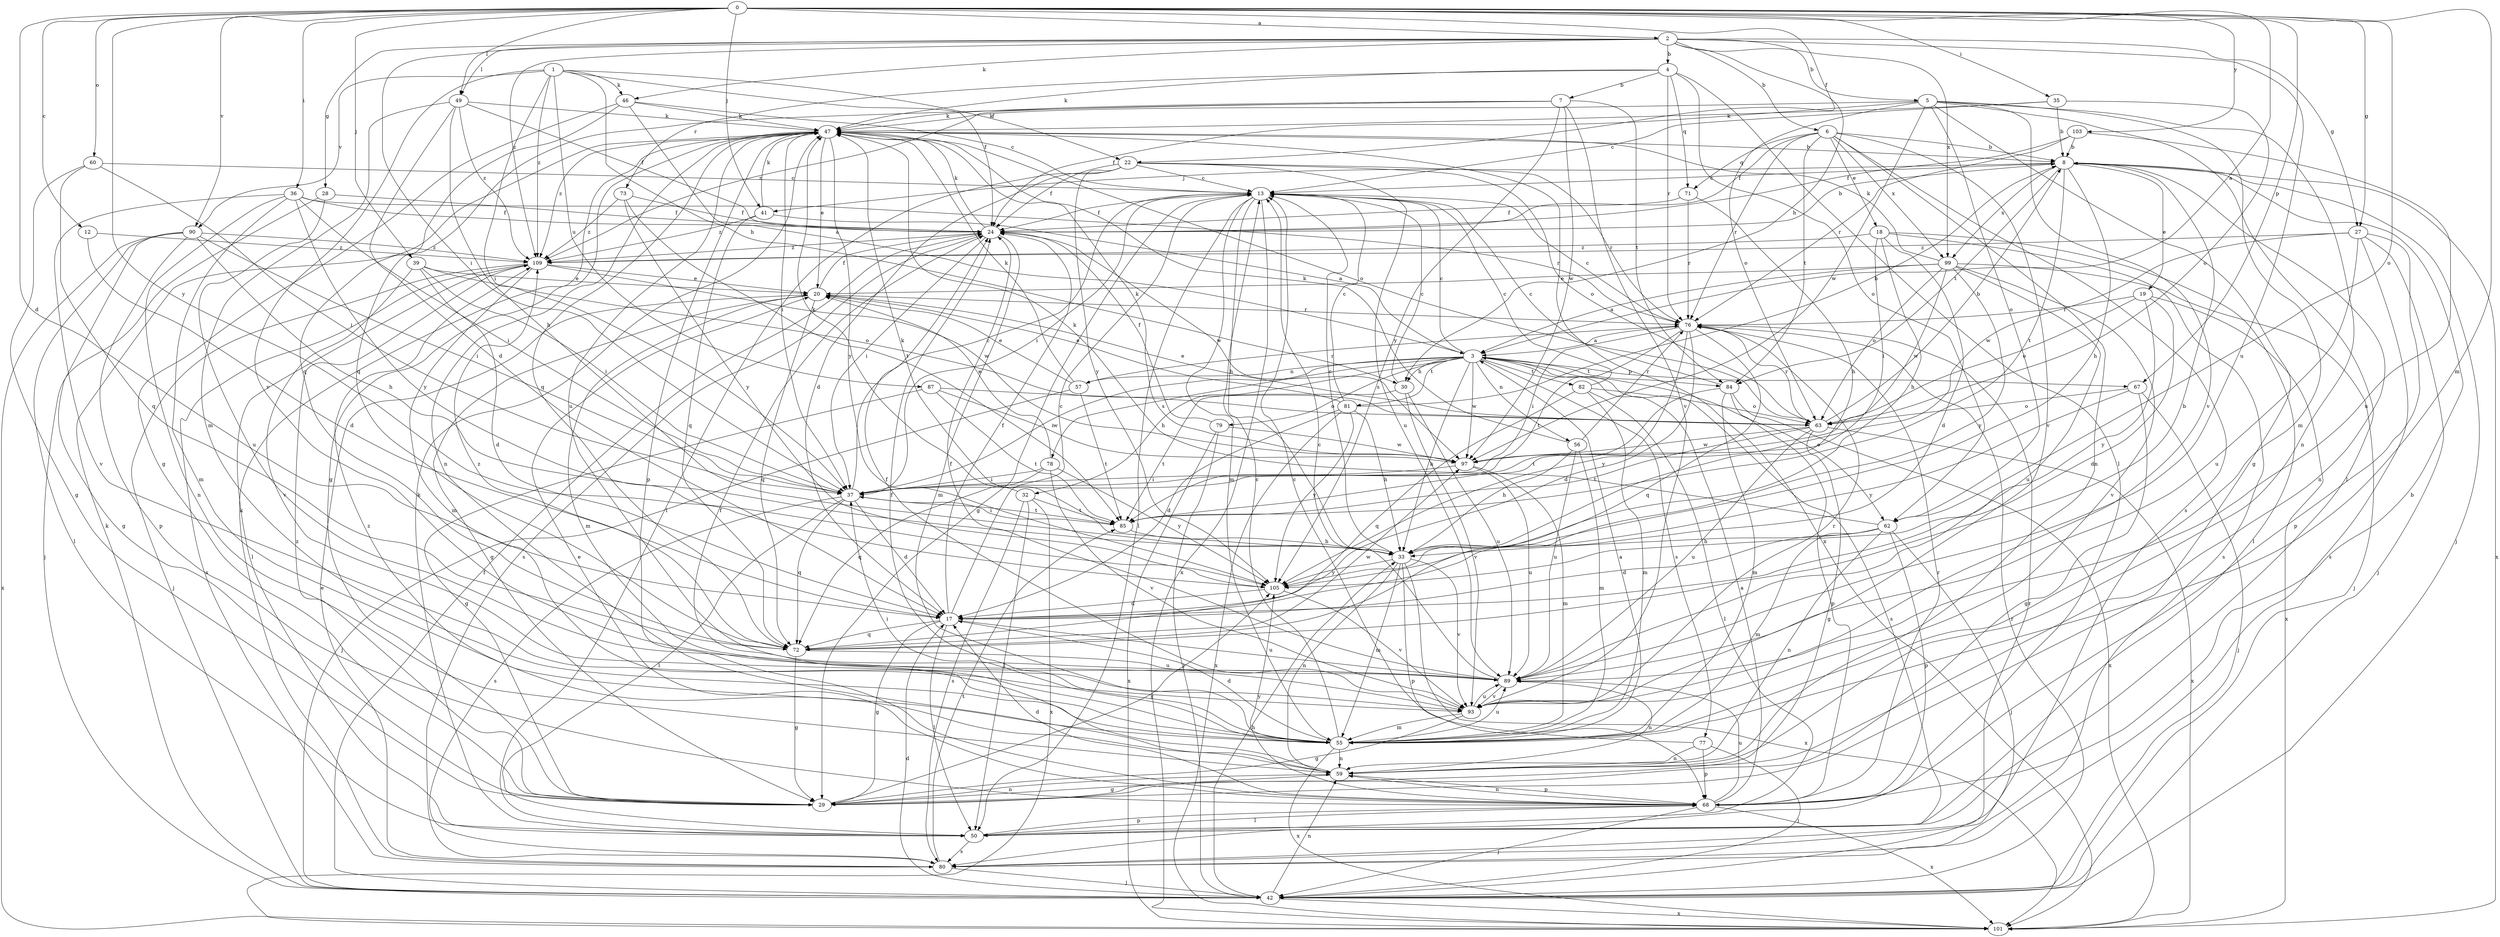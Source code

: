 strict digraph  {
0;
1;
2;
3;
4;
5;
6;
7;
8;
12;
13;
17;
18;
19;
20;
22;
24;
27;
28;
29;
30;
32;
33;
35;
36;
37;
39;
41;
42;
46;
47;
49;
50;
55;
56;
57;
59;
60;
62;
63;
67;
68;
71;
72;
73;
76;
77;
78;
79;
80;
81;
82;
84;
85;
87;
89;
90;
93;
97;
99;
101;
103;
105;
109;
0 -> 2  [label=a];
0 -> 3  [label=a];
0 -> 12  [label=c];
0 -> 17  [label=d];
0 -> 22  [label=f];
0 -> 27  [label=g];
0 -> 35  [label=i];
0 -> 36  [label=i];
0 -> 39  [label=j];
0 -> 41  [label=j];
0 -> 49  [label=l];
0 -> 55  [label=m];
0 -> 60  [label=o];
0 -> 62  [label=o];
0 -> 67  [label=p];
0 -> 90  [label=v];
0 -> 103  [label=y];
0 -> 105  [label=y];
1 -> 22  [label=f];
1 -> 24  [label=f];
1 -> 30  [label=h];
1 -> 37  [label=i];
1 -> 46  [label=k];
1 -> 87  [label=u];
1 -> 90  [label=v];
1 -> 93  [label=v];
1 -> 109  [label=z];
2 -> 4  [label=b];
2 -> 5  [label=b];
2 -> 6  [label=b];
2 -> 27  [label=g];
2 -> 28  [label=g];
2 -> 30  [label=h];
2 -> 37  [label=i];
2 -> 46  [label=k];
2 -> 49  [label=l];
2 -> 89  [label=u];
2 -> 99  [label=x];
2 -> 109  [label=z];
3 -> 13  [label=c];
3 -> 30  [label=h];
3 -> 32  [label=h];
3 -> 33  [label=h];
3 -> 37  [label=i];
3 -> 56  [label=n];
3 -> 57  [label=n];
3 -> 62  [label=o];
3 -> 67  [label=p];
3 -> 77  [label=s];
3 -> 78  [label=s];
3 -> 79  [label=s];
3 -> 80  [label=s];
3 -> 81  [label=t];
3 -> 82  [label=t];
3 -> 84  [label=t];
3 -> 97  [label=w];
4 -> 7  [label=b];
4 -> 47  [label=k];
4 -> 50  [label=l];
4 -> 62  [label=o];
4 -> 71  [label=q];
4 -> 73  [label=r];
4 -> 76  [label=r];
5 -> 24  [label=f];
5 -> 29  [label=g];
5 -> 47  [label=k];
5 -> 50  [label=l];
5 -> 55  [label=m];
5 -> 59  [label=n];
5 -> 62  [label=o];
5 -> 63  [label=o];
5 -> 93  [label=v];
5 -> 97  [label=w];
6 -> 8  [label=b];
6 -> 18  [label=e];
6 -> 24  [label=f];
6 -> 59  [label=n];
6 -> 71  [label=q];
6 -> 76  [label=r];
6 -> 80  [label=s];
6 -> 84  [label=t];
6 -> 93  [label=v];
6 -> 99  [label=x];
7 -> 47  [label=k];
7 -> 72  [label=q];
7 -> 84  [label=t];
7 -> 93  [label=v];
7 -> 97  [label=w];
7 -> 105  [label=y];
7 -> 109  [label=z];
8 -> 13  [label=c];
8 -> 19  [label=e];
8 -> 33  [label=h];
8 -> 41  [label=j];
8 -> 42  [label=j];
8 -> 59  [label=n];
8 -> 84  [label=t];
8 -> 85  [label=t];
8 -> 99  [label=x];
8 -> 101  [label=x];
12 -> 17  [label=d];
12 -> 109  [label=z];
13 -> 24  [label=f];
13 -> 29  [label=g];
13 -> 33  [label=h];
13 -> 37  [label=i];
13 -> 50  [label=l];
13 -> 55  [label=m];
13 -> 101  [label=x];
17 -> 13  [label=c];
17 -> 24  [label=f];
17 -> 29  [label=g];
17 -> 50  [label=l];
17 -> 72  [label=q];
17 -> 89  [label=u];
18 -> 17  [label=d];
18 -> 33  [label=h];
18 -> 37  [label=i];
18 -> 50  [label=l];
18 -> 80  [label=s];
18 -> 109  [label=z];
19 -> 17  [label=d];
19 -> 63  [label=o];
19 -> 76  [label=r];
19 -> 101  [label=x];
19 -> 105  [label=y];
20 -> 24  [label=f];
20 -> 29  [label=g];
20 -> 55  [label=m];
20 -> 72  [label=q];
20 -> 76  [label=r];
22 -> 13  [label=c];
22 -> 17  [label=d];
22 -> 24  [label=f];
22 -> 50  [label=l];
22 -> 63  [label=o];
22 -> 76  [label=r];
22 -> 89  [label=u];
22 -> 105  [label=y];
24 -> 8  [label=b];
24 -> 37  [label=i];
24 -> 47  [label=k];
24 -> 55  [label=m];
24 -> 80  [label=s];
24 -> 97  [label=w];
24 -> 109  [label=z];
27 -> 42  [label=j];
27 -> 68  [label=p];
27 -> 80  [label=s];
27 -> 89  [label=u];
27 -> 97  [label=w];
27 -> 109  [label=z];
28 -> 24  [label=f];
28 -> 42  [label=j];
28 -> 89  [label=u];
29 -> 59  [label=n];
29 -> 105  [label=y];
29 -> 109  [label=z];
30 -> 13  [label=c];
30 -> 85  [label=t];
30 -> 89  [label=u];
30 -> 93  [label=v];
32 -> 47  [label=k];
32 -> 50  [label=l];
32 -> 80  [label=s];
32 -> 85  [label=t];
32 -> 101  [label=x];
33 -> 13  [label=c];
33 -> 47  [label=k];
33 -> 55  [label=m];
33 -> 59  [label=n];
33 -> 68  [label=p];
33 -> 93  [label=v];
33 -> 101  [label=x];
33 -> 105  [label=y];
35 -> 8  [label=b];
35 -> 13  [label=c];
35 -> 47  [label=k];
35 -> 63  [label=o];
36 -> 24  [label=f];
36 -> 37  [label=i];
36 -> 55  [label=m];
36 -> 59  [label=n];
36 -> 76  [label=r];
36 -> 93  [label=v];
36 -> 105  [label=y];
37 -> 13  [label=c];
37 -> 17  [label=d];
37 -> 50  [label=l];
37 -> 72  [label=q];
37 -> 80  [label=s];
37 -> 85  [label=t];
39 -> 17  [label=d];
39 -> 20  [label=e];
39 -> 37  [label=i];
39 -> 63  [label=o];
39 -> 93  [label=v];
41 -> 3  [label=a];
41 -> 47  [label=k];
41 -> 72  [label=q];
41 -> 109  [label=z];
42 -> 17  [label=d];
42 -> 24  [label=f];
42 -> 33  [label=h];
42 -> 47  [label=k];
42 -> 59  [label=n];
42 -> 76  [label=r];
42 -> 101  [label=x];
46 -> 3  [label=a];
46 -> 13  [label=c];
46 -> 29  [label=g];
46 -> 47  [label=k];
46 -> 72  [label=q];
47 -> 8  [label=b];
47 -> 20  [label=e];
47 -> 29  [label=g];
47 -> 37  [label=i];
47 -> 59  [label=n];
47 -> 63  [label=o];
47 -> 68  [label=p];
47 -> 72  [label=q];
47 -> 89  [label=u];
47 -> 101  [label=x];
47 -> 105  [label=y];
47 -> 109  [label=z];
49 -> 17  [label=d];
49 -> 24  [label=f];
49 -> 33  [label=h];
49 -> 47  [label=k];
49 -> 55  [label=m];
49 -> 109  [label=z];
50 -> 47  [label=k];
50 -> 68  [label=p];
50 -> 80  [label=s];
55 -> 3  [label=a];
55 -> 13  [label=c];
55 -> 17  [label=d];
55 -> 24  [label=f];
55 -> 37  [label=i];
55 -> 59  [label=n];
55 -> 89  [label=u];
55 -> 101  [label=x];
56 -> 33  [label=h];
56 -> 47  [label=k];
56 -> 55  [label=m];
56 -> 76  [label=r];
56 -> 89  [label=u];
57 -> 20  [label=e];
57 -> 42  [label=j];
57 -> 47  [label=k];
57 -> 76  [label=r];
57 -> 85  [label=t];
59 -> 24  [label=f];
59 -> 29  [label=g];
59 -> 68  [label=p];
59 -> 109  [label=z];
60 -> 13  [label=c];
60 -> 29  [label=g];
60 -> 37  [label=i];
60 -> 72  [label=q];
62 -> 17  [label=d];
62 -> 33  [label=h];
62 -> 42  [label=j];
62 -> 47  [label=k];
62 -> 55  [label=m];
62 -> 59  [label=n];
62 -> 68  [label=p];
63 -> 8  [label=b];
63 -> 20  [label=e];
63 -> 29  [label=g];
63 -> 76  [label=r];
63 -> 85  [label=t];
63 -> 89  [label=u];
63 -> 97  [label=w];
63 -> 101  [label=x];
67 -> 29  [label=g];
67 -> 42  [label=j];
67 -> 63  [label=o];
67 -> 105  [label=y];
68 -> 3  [label=a];
68 -> 8  [label=b];
68 -> 17  [label=d];
68 -> 20  [label=e];
68 -> 42  [label=j];
68 -> 50  [label=l];
68 -> 59  [label=n];
68 -> 76  [label=r];
68 -> 89  [label=u];
68 -> 101  [label=x];
68 -> 105  [label=y];
71 -> 24  [label=f];
71 -> 33  [label=h];
71 -> 76  [label=r];
72 -> 8  [label=b];
72 -> 29  [label=g];
72 -> 89  [label=u];
72 -> 97  [label=w];
72 -> 109  [label=z];
73 -> 24  [label=f];
73 -> 85  [label=t];
73 -> 105  [label=y];
73 -> 109  [label=z];
76 -> 3  [label=a];
76 -> 13  [label=c];
76 -> 17  [label=d];
76 -> 37  [label=i];
76 -> 72  [label=q];
76 -> 85  [label=t];
76 -> 105  [label=y];
77 -> 13  [label=c];
77 -> 42  [label=j];
77 -> 59  [label=n];
77 -> 68  [label=p];
78 -> 20  [label=e];
78 -> 37  [label=i];
78 -> 72  [label=q];
78 -> 93  [label=v];
78 -> 105  [label=y];
79 -> 24  [label=f];
79 -> 42  [label=j];
79 -> 97  [label=w];
79 -> 101  [label=x];
80 -> 20  [label=e];
80 -> 42  [label=j];
80 -> 47  [label=k];
80 -> 76  [label=r];
80 -> 85  [label=t];
81 -> 8  [label=b];
81 -> 13  [label=c];
81 -> 17  [label=d];
81 -> 20  [label=e];
81 -> 33  [label=h];
81 -> 101  [label=x];
81 -> 105  [label=y];
82 -> 13  [label=c];
82 -> 50  [label=l];
82 -> 55  [label=m];
82 -> 63  [label=o];
82 -> 72  [label=q];
84 -> 13  [label=c];
84 -> 55  [label=m];
84 -> 68  [label=p];
84 -> 85  [label=t];
84 -> 101  [label=x];
85 -> 33  [label=h];
85 -> 37  [label=i];
87 -> 29  [label=g];
87 -> 63  [label=o];
87 -> 85  [label=t];
87 -> 97  [label=w];
89 -> 13  [label=c];
89 -> 24  [label=f];
89 -> 59  [label=n];
89 -> 93  [label=v];
90 -> 29  [label=g];
90 -> 33  [label=h];
90 -> 37  [label=i];
90 -> 50  [label=l];
90 -> 68  [label=p];
90 -> 101  [label=x];
90 -> 109  [label=z];
93 -> 24  [label=f];
93 -> 29  [label=g];
93 -> 55  [label=m];
93 -> 76  [label=r];
93 -> 89  [label=u];
97 -> 37  [label=i];
97 -> 47  [label=k];
97 -> 55  [label=m];
97 -> 89  [label=u];
99 -> 3  [label=a];
99 -> 20  [label=e];
99 -> 42  [label=j];
99 -> 47  [label=k];
99 -> 63  [label=o];
99 -> 89  [label=u];
99 -> 93  [label=v];
99 -> 97  [label=w];
99 -> 105  [label=y];
103 -> 8  [label=b];
103 -> 24  [label=f];
103 -> 76  [label=r];
103 -> 89  [label=u];
105 -> 17  [label=d];
105 -> 93  [label=v];
109 -> 20  [label=e];
109 -> 42  [label=j];
109 -> 50  [label=l];
109 -> 55  [label=m];
109 -> 80  [label=s];
109 -> 97  [label=w];
}
